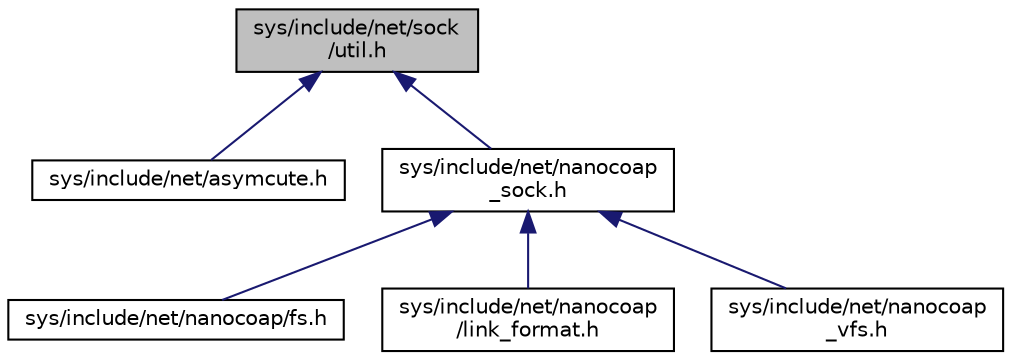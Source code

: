 digraph "sys/include/net/sock/util.h"
{
 // LATEX_PDF_SIZE
  edge [fontname="Helvetica",fontsize="10",labelfontname="Helvetica",labelfontsize="10"];
  node [fontname="Helvetica",fontsize="10",shape=record];
  Node1 [label="sys/include/net/sock\l/util.h",height=0.2,width=0.4,color="black", fillcolor="grey75", style="filled", fontcolor="black",tooltip="sock utility function definitions"];
  Node1 -> Node2 [dir="back",color="midnightblue",fontsize="10",style="solid",fontname="Helvetica"];
  Node2 [label="sys/include/net/asymcute.h",height=0.2,width=0.4,color="black", fillcolor="white", style="filled",URL="$asymcute_8h.html",tooltip="Asymcute MQTT-SN interface definition."];
  Node1 -> Node3 [dir="back",color="midnightblue",fontsize="10",style="solid",fontname="Helvetica"];
  Node3 [label="sys/include/net/nanocoap\l_sock.h",height=0.2,width=0.4,color="black", fillcolor="white", style="filled",URL="$nanocoap__sock_8h.html",tooltip="nanocoap high-level API"];
  Node3 -> Node4 [dir="back",color="midnightblue",fontsize="10",style="solid",fontname="Helvetica"];
  Node4 [label="sys/include/net/nanocoap/fs.h",height=0.2,width=0.4,color="black", fillcolor="white", style="filled",URL="$fs_8h.html",tooltip="nanoCoAP virtual file system"];
  Node3 -> Node5 [dir="back",color="midnightblue",fontsize="10",style="solid",fontname="Helvetica"];
  Node5 [label="sys/include/net/nanocoap\l/link_format.h",height=0.2,width=0.4,color="black", fillcolor="white", style="filled",URL="$link__format_8h.html",tooltip="NanoCoAP Link Format helper functions."];
  Node3 -> Node6 [dir="back",color="midnightblue",fontsize="10",style="solid",fontname="Helvetica"];
  Node6 [label="sys/include/net/nanocoap\l_vfs.h",height=0.2,width=0.4,color="black", fillcolor="white", style="filled",URL="$nanocoap__vfs_8h.html",tooltip="VFS NanoCoAP helper functions."];
}
